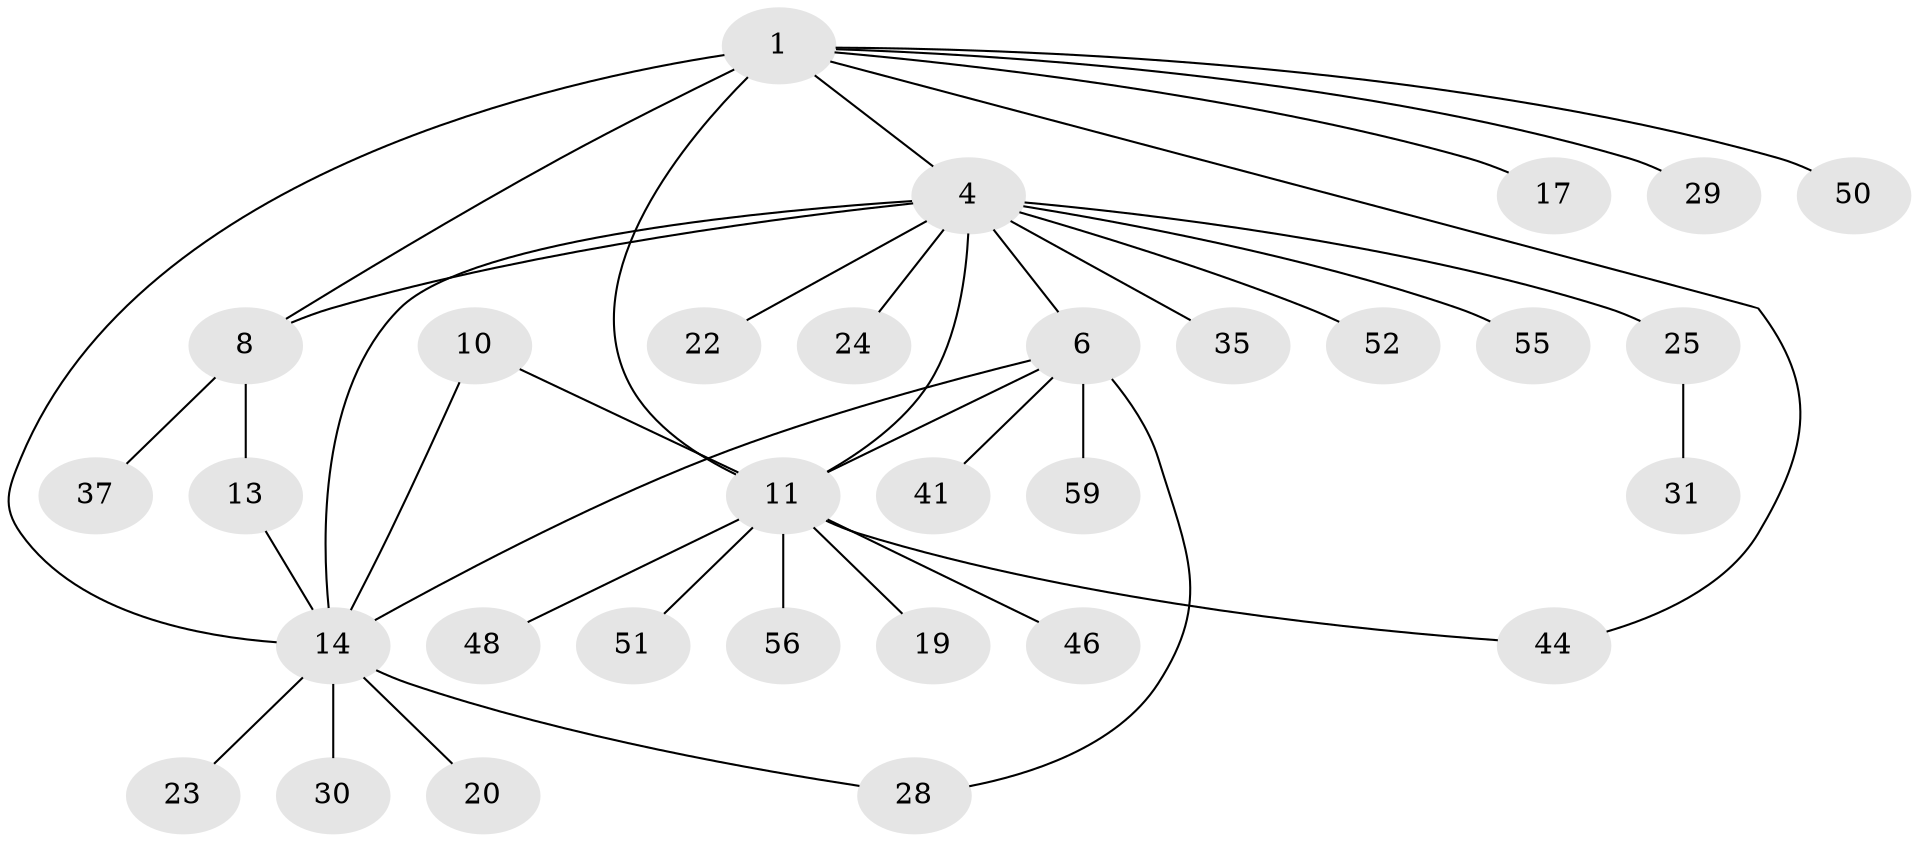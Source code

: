 // original degree distribution, {7: 0.07936507936507936, 9: 0.031746031746031744, 3: 0.047619047619047616, 5: 0.031746031746031744, 8: 0.031746031746031744, 4: 0.031746031746031744, 2: 0.20634920634920634, 1: 0.5396825396825397}
// Generated by graph-tools (version 1.1) at 2025/15/03/09/25 04:15:49]
// undirected, 31 vertices, 39 edges
graph export_dot {
graph [start="1"]
  node [color=gray90,style=filled];
  1 [super="+26+3+2"];
  4 [super="+5+34+21+49+39"];
  6;
  8 [super="+33+9"];
  10 [super="+42+62+27+32"];
  11 [super="+12"];
  13;
  14 [super="+18+15"];
  17;
  19;
  20 [super="+38"];
  22;
  23 [super="+43"];
  24 [super="+45"];
  25;
  28;
  29;
  30 [super="+47"];
  31 [super="+54"];
  35;
  37;
  41;
  44;
  46 [super="+63+61"];
  48 [super="+57"];
  50;
  51;
  52;
  55;
  56;
  59;
  1 -- 14;
  1 -- 44;
  1 -- 50;
  1 -- 8 [weight=3];
  1 -- 17;
  1 -- 4;
  1 -- 29;
  1 -- 11;
  4 -- 6 [weight=2];
  4 -- 35;
  4 -- 8 [weight=2];
  4 -- 11;
  4 -- 52;
  4 -- 22;
  4 -- 55;
  4 -- 24;
  4 -- 25;
  4 -- 14;
  6 -- 11;
  6 -- 14;
  6 -- 28;
  6 -- 41;
  6 -- 59;
  8 -- 13;
  8 -- 37;
  10 -- 11 [weight=2];
  10 -- 14;
  11 -- 19;
  11 -- 44;
  11 -- 46;
  11 -- 48;
  11 -- 51;
  11 -- 56;
  13 -- 14 [weight=2];
  14 -- 28;
  14 -- 30;
  14 -- 20;
  14 -- 23;
  25 -- 31;
}
